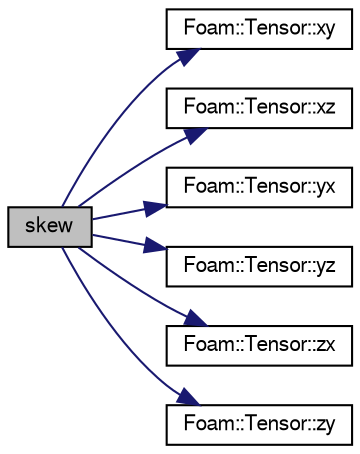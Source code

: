 digraph "skew"
{
  bgcolor="transparent";
  edge [fontname="FreeSans",fontsize="10",labelfontname="FreeSans",labelfontsize="10"];
  node [fontname="FreeSans",fontsize="10",shape=record];
  rankdir="LR";
  Node127997 [label="skew",height=0.2,width=0.4,color="black", fillcolor="grey75", style="filled", fontcolor="black"];
  Node127997 -> Node127998 [color="midnightblue",fontsize="10",style="solid",fontname="FreeSans"];
  Node127998 [label="Foam::Tensor::xy",height=0.2,width=0.4,color="black",URL="$a27634.html#aab470ae2a5eeac8c33a7b6abac6b39b3"];
  Node127997 -> Node127999 [color="midnightblue",fontsize="10",style="solid",fontname="FreeSans"];
  Node127999 [label="Foam::Tensor::xz",height=0.2,width=0.4,color="black",URL="$a27634.html#a6c0a9bc605f3cfdfb3307b3dcf136f60"];
  Node127997 -> Node128000 [color="midnightblue",fontsize="10",style="solid",fontname="FreeSans"];
  Node128000 [label="Foam::Tensor::yx",height=0.2,width=0.4,color="black",URL="$a27634.html#a217bb42e2157c7914d7ebb0ffb730b7d"];
  Node127997 -> Node128001 [color="midnightblue",fontsize="10",style="solid",fontname="FreeSans"];
  Node128001 [label="Foam::Tensor::yz",height=0.2,width=0.4,color="black",URL="$a27634.html#a4a98b51ba7019e1cfffae8d321a823df"];
  Node127997 -> Node128002 [color="midnightblue",fontsize="10",style="solid",fontname="FreeSans"];
  Node128002 [label="Foam::Tensor::zx",height=0.2,width=0.4,color="black",URL="$a27634.html#ab7a45ba3b507f0b3f9d5c0bde184b151"];
  Node127997 -> Node128003 [color="midnightblue",fontsize="10",style="solid",fontname="FreeSans"];
  Node128003 [label="Foam::Tensor::zy",height=0.2,width=0.4,color="black",URL="$a27634.html#ab7ecfba4f263d0455d4ea82f590a2612"];
}
